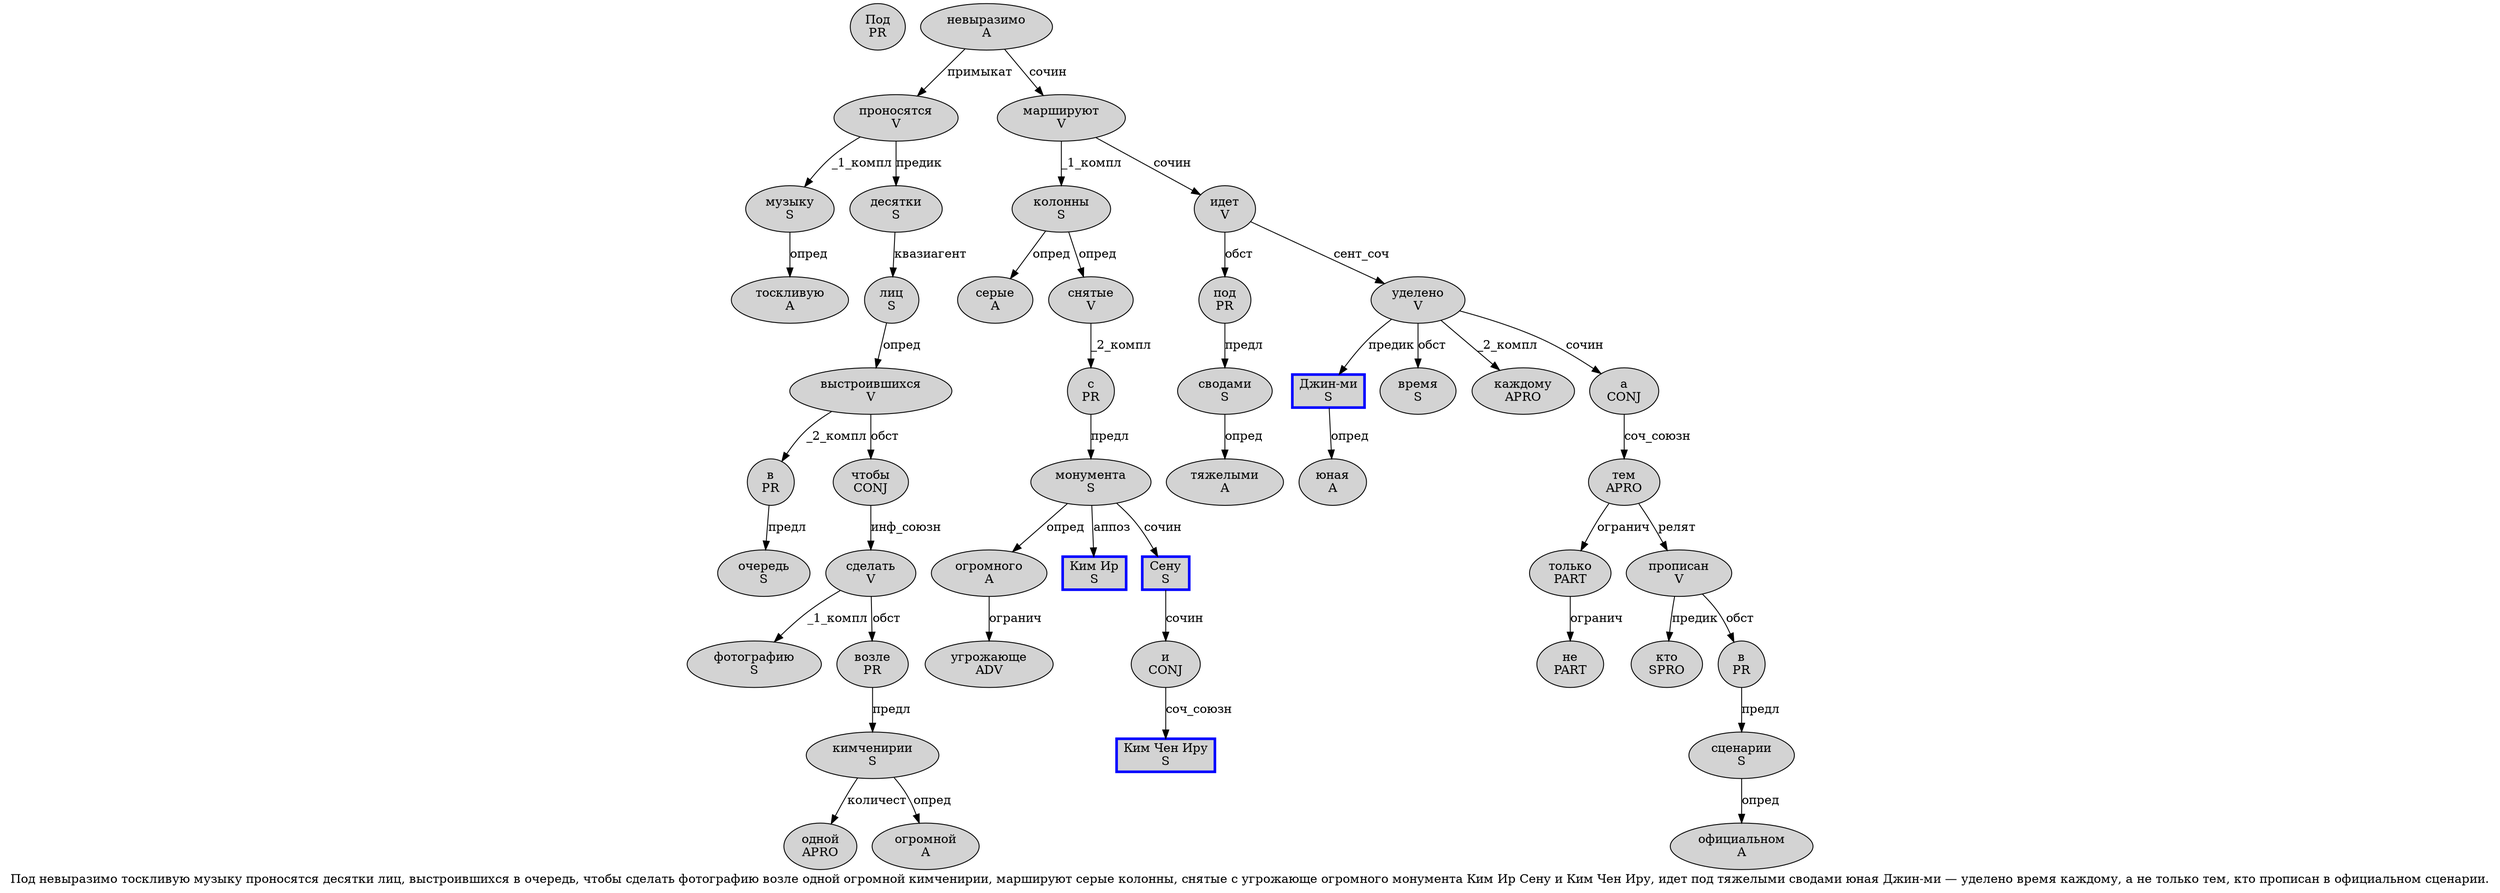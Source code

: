 digraph SENTENCE_1940 {
	graph [label="Под невыразимо тоскливую музыку проносятся десятки лиц, выстроившихся в очередь, чтобы сделать фотографию возле одной огромной кимченирии, маршируют серые колонны, снятые с угрожающе огромного монумента Ким Ир Сену и Ким Чен Иру, идет под тяжелыми сводами юная Джин-ми — уделено время каждому, а не только тем, кто прописан в официальном сценарии."]
	node [style=filled]
		0 [label="Под
PR" color="" fillcolor=lightgray penwidth=1 shape=ellipse]
		1 [label="невыразимо
A" color="" fillcolor=lightgray penwidth=1 shape=ellipse]
		2 [label="тоскливую
A" color="" fillcolor=lightgray penwidth=1 shape=ellipse]
		3 [label="музыку
S" color="" fillcolor=lightgray penwidth=1 shape=ellipse]
		4 [label="проносятся
V" color="" fillcolor=lightgray penwidth=1 shape=ellipse]
		5 [label="десятки
S" color="" fillcolor=lightgray penwidth=1 shape=ellipse]
		6 [label="лиц
S" color="" fillcolor=lightgray penwidth=1 shape=ellipse]
		8 [label="выстроившихся
V" color="" fillcolor=lightgray penwidth=1 shape=ellipse]
		9 [label="в
PR" color="" fillcolor=lightgray penwidth=1 shape=ellipse]
		10 [label="очередь
S" color="" fillcolor=lightgray penwidth=1 shape=ellipse]
		12 [label="чтобы
CONJ" color="" fillcolor=lightgray penwidth=1 shape=ellipse]
		13 [label="сделать
V" color="" fillcolor=lightgray penwidth=1 shape=ellipse]
		14 [label="фотографию
S" color="" fillcolor=lightgray penwidth=1 shape=ellipse]
		15 [label="возле
PR" color="" fillcolor=lightgray penwidth=1 shape=ellipse]
		16 [label="одной
APRO" color="" fillcolor=lightgray penwidth=1 shape=ellipse]
		17 [label="огромной
A" color="" fillcolor=lightgray penwidth=1 shape=ellipse]
		18 [label="кимченирии
S" color="" fillcolor=lightgray penwidth=1 shape=ellipse]
		20 [label="маршируют
V" color="" fillcolor=lightgray penwidth=1 shape=ellipse]
		21 [label="серые
A" color="" fillcolor=lightgray penwidth=1 shape=ellipse]
		22 [label="колонны
S" color="" fillcolor=lightgray penwidth=1 shape=ellipse]
		24 [label="снятые
V" color="" fillcolor=lightgray penwidth=1 shape=ellipse]
		25 [label="с
PR" color="" fillcolor=lightgray penwidth=1 shape=ellipse]
		26 [label="угрожающе
ADV" color="" fillcolor=lightgray penwidth=1 shape=ellipse]
		27 [label="огромного
A" color="" fillcolor=lightgray penwidth=1 shape=ellipse]
		28 [label="монумента
S" color="" fillcolor=lightgray penwidth=1 shape=ellipse]
		29 [label="Ким Ир
S" color=blue fillcolor=lightgray penwidth=3 shape=box]
		30 [label="Сену
S" color=blue fillcolor=lightgray penwidth=3 shape=box]
		31 [label="и
CONJ" color="" fillcolor=lightgray penwidth=1 shape=ellipse]
		32 [label="Ким Чен Иру
S" color=blue fillcolor=lightgray penwidth=3 shape=box]
		34 [label="идет
V" color="" fillcolor=lightgray penwidth=1 shape=ellipse]
		35 [label="под
PR" color="" fillcolor=lightgray penwidth=1 shape=ellipse]
		36 [label="тяжелыми
A" color="" fillcolor=lightgray penwidth=1 shape=ellipse]
		37 [label="сводами
S" color="" fillcolor=lightgray penwidth=1 shape=ellipse]
		38 [label="юная
A" color="" fillcolor=lightgray penwidth=1 shape=ellipse]
		39 [label="Джин-ми
S" color=blue fillcolor=lightgray penwidth=3 shape=box]
		41 [label="уделено
V" color="" fillcolor=lightgray penwidth=1 shape=ellipse]
		42 [label="время
S" color="" fillcolor=lightgray penwidth=1 shape=ellipse]
		43 [label="каждому
APRO" color="" fillcolor=lightgray penwidth=1 shape=ellipse]
		45 [label="а
CONJ" color="" fillcolor=lightgray penwidth=1 shape=ellipse]
		46 [label="не
PART" color="" fillcolor=lightgray penwidth=1 shape=ellipse]
		47 [label="только
PART" color="" fillcolor=lightgray penwidth=1 shape=ellipse]
		48 [label="тем
APRO" color="" fillcolor=lightgray penwidth=1 shape=ellipse]
		50 [label="кто
SPRO" color="" fillcolor=lightgray penwidth=1 shape=ellipse]
		51 [label="прописан
V" color="" fillcolor=lightgray penwidth=1 shape=ellipse]
		52 [label="в
PR" color="" fillcolor=lightgray penwidth=1 shape=ellipse]
		53 [label="официальном
A" color="" fillcolor=lightgray penwidth=1 shape=ellipse]
		54 [label="сценарии
S" color="" fillcolor=lightgray penwidth=1 shape=ellipse]
			31 -> 32 [label="соч_союзн"]
			41 -> 39 [label="предик"]
			41 -> 42 [label="обст"]
			41 -> 43 [label="_2_компл"]
			41 -> 45 [label="сочин"]
			12 -> 13 [label="инф_союзн"]
			51 -> 50 [label="предик"]
			51 -> 52 [label="обст"]
			37 -> 36 [label="опред"]
			35 -> 37 [label="предл"]
			34 -> 35 [label="обст"]
			34 -> 41 [label="сент_соч"]
			48 -> 47 [label="огранич"]
			48 -> 51 [label="релят"]
			5 -> 6 [label="квазиагент"]
			1 -> 4 [label="примыкат"]
			1 -> 20 [label="сочин"]
			45 -> 48 [label="соч_союзн"]
			52 -> 54 [label="предл"]
			18 -> 16 [label="количест"]
			18 -> 17 [label="опред"]
			9 -> 10 [label="предл"]
			28 -> 27 [label="опред"]
			28 -> 29 [label="аппоз"]
			28 -> 30 [label="сочин"]
			13 -> 14 [label="_1_компл"]
			13 -> 15 [label="обст"]
			3 -> 2 [label="опред"]
			8 -> 9 [label="_2_компл"]
			8 -> 12 [label="обст"]
			20 -> 22 [label="_1_компл"]
			20 -> 34 [label="сочин"]
			39 -> 38 [label="опред"]
			25 -> 28 [label="предл"]
			30 -> 31 [label="сочин"]
			15 -> 18 [label="предл"]
			24 -> 25 [label="_2_компл"]
			47 -> 46 [label="огранич"]
			6 -> 8 [label="опред"]
			27 -> 26 [label="огранич"]
			4 -> 3 [label="_1_компл"]
			4 -> 5 [label="предик"]
			22 -> 21 [label="опред"]
			22 -> 24 [label="опред"]
			54 -> 53 [label="опред"]
}